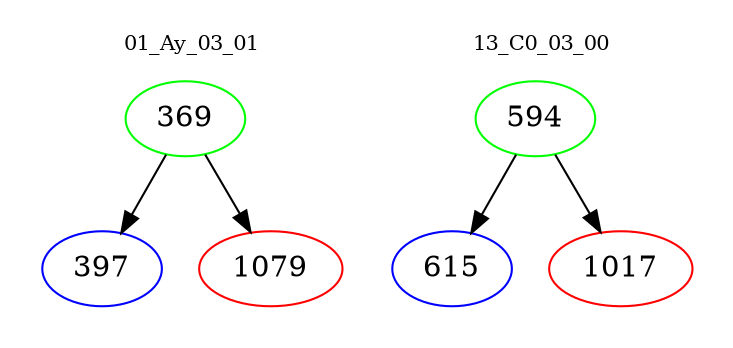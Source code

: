 digraph{
subgraph cluster_0 {
color = white
label = "01_Ay_03_01";
fontsize=10;
T0_369 [label="369", color="green"]
T0_369 -> T0_397 [color="black"]
T0_397 [label="397", color="blue"]
T0_369 -> T0_1079 [color="black"]
T0_1079 [label="1079", color="red"]
}
subgraph cluster_1 {
color = white
label = "13_C0_03_00";
fontsize=10;
T1_594 [label="594", color="green"]
T1_594 -> T1_615 [color="black"]
T1_615 [label="615", color="blue"]
T1_594 -> T1_1017 [color="black"]
T1_1017 [label="1017", color="red"]
}
}
